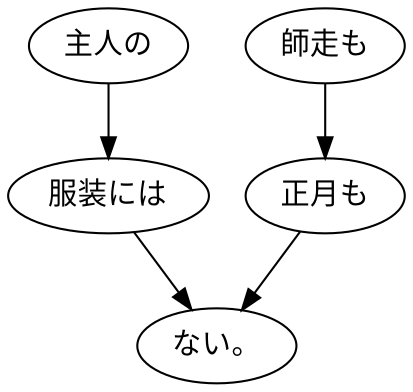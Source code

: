 digraph graph430 {
	node0 [label="主人の"];
	node1 [label="服装には"];
	node2 [label="師走も"];
	node3 [label="正月も"];
	node4 [label="ない。"];
	node0 -> node1;
	node1 -> node4;
	node2 -> node3;
	node3 -> node4;
}
